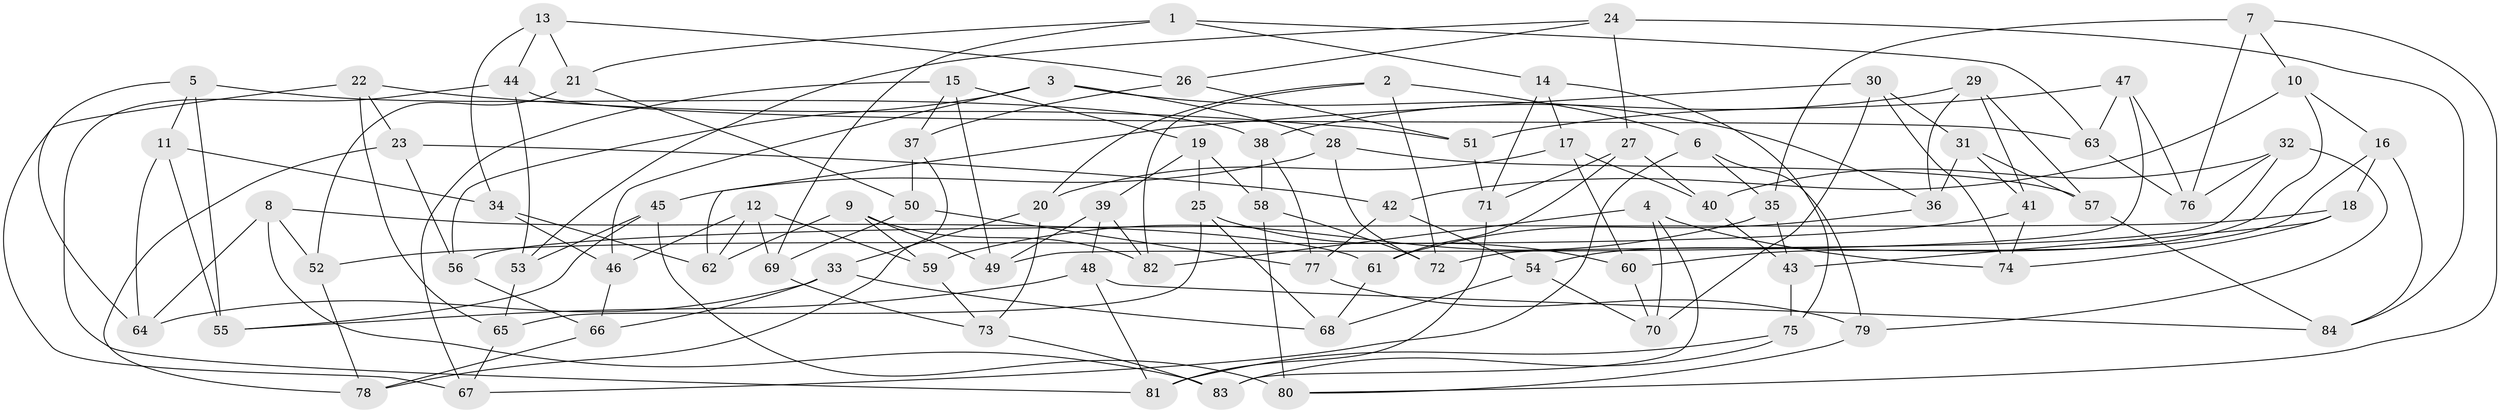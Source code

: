 // Generated by graph-tools (version 1.1) at 2025/59/03/09/25 04:59:19]
// undirected, 84 vertices, 168 edges
graph export_dot {
graph [start="1"]
  node [color=gray90,style=filled];
  1;
  2;
  3;
  4;
  5;
  6;
  7;
  8;
  9;
  10;
  11;
  12;
  13;
  14;
  15;
  16;
  17;
  18;
  19;
  20;
  21;
  22;
  23;
  24;
  25;
  26;
  27;
  28;
  29;
  30;
  31;
  32;
  33;
  34;
  35;
  36;
  37;
  38;
  39;
  40;
  41;
  42;
  43;
  44;
  45;
  46;
  47;
  48;
  49;
  50;
  51;
  52;
  53;
  54;
  55;
  56;
  57;
  58;
  59;
  60;
  61;
  62;
  63;
  64;
  65;
  66;
  67;
  68;
  69;
  70;
  71;
  72;
  73;
  74;
  75;
  76;
  77;
  78;
  79;
  80;
  81;
  82;
  83;
  84;
  1 -- 21;
  1 -- 69;
  1 -- 63;
  1 -- 14;
  2 -- 82;
  2 -- 20;
  2 -- 72;
  2 -- 6;
  3 -- 56;
  3 -- 36;
  3 -- 28;
  3 -- 46;
  4 -- 83;
  4 -- 74;
  4 -- 82;
  4 -- 70;
  5 -- 64;
  5 -- 11;
  5 -- 55;
  5 -- 38;
  6 -- 35;
  6 -- 67;
  6 -- 79;
  7 -- 10;
  7 -- 35;
  7 -- 76;
  7 -- 80;
  8 -- 64;
  8 -- 61;
  8 -- 52;
  8 -- 83;
  9 -- 82;
  9 -- 62;
  9 -- 59;
  9 -- 49;
  10 -- 42;
  10 -- 16;
  10 -- 54;
  11 -- 34;
  11 -- 64;
  11 -- 55;
  12 -- 62;
  12 -- 59;
  12 -- 69;
  12 -- 46;
  13 -- 34;
  13 -- 44;
  13 -- 26;
  13 -- 21;
  14 -- 17;
  14 -- 75;
  14 -- 71;
  15 -- 67;
  15 -- 49;
  15 -- 37;
  15 -- 19;
  16 -- 18;
  16 -- 84;
  16 -- 60;
  17 -- 60;
  17 -- 20;
  17 -- 40;
  18 -- 56;
  18 -- 43;
  18 -- 74;
  19 -- 25;
  19 -- 58;
  19 -- 39;
  20 -- 33;
  20 -- 73;
  21 -- 52;
  21 -- 50;
  22 -- 65;
  22 -- 51;
  22 -- 23;
  22 -- 67;
  23 -- 42;
  23 -- 78;
  23 -- 56;
  24 -- 26;
  24 -- 27;
  24 -- 53;
  24 -- 84;
  25 -- 60;
  25 -- 65;
  25 -- 68;
  26 -- 37;
  26 -- 51;
  27 -- 40;
  27 -- 71;
  27 -- 61;
  28 -- 57;
  28 -- 72;
  28 -- 45;
  29 -- 57;
  29 -- 41;
  29 -- 36;
  29 -- 38;
  30 -- 62;
  30 -- 74;
  30 -- 70;
  30 -- 31;
  31 -- 41;
  31 -- 57;
  31 -- 36;
  32 -- 40;
  32 -- 76;
  32 -- 79;
  32 -- 72;
  33 -- 68;
  33 -- 66;
  33 -- 64;
  34 -- 62;
  34 -- 46;
  35 -- 43;
  35 -- 59;
  36 -- 61;
  37 -- 50;
  37 -- 78;
  38 -- 77;
  38 -- 58;
  39 -- 49;
  39 -- 48;
  39 -- 82;
  40 -- 43;
  41 -- 52;
  41 -- 74;
  42 -- 77;
  42 -- 54;
  43 -- 75;
  44 -- 53;
  44 -- 81;
  44 -- 63;
  45 -- 53;
  45 -- 55;
  45 -- 80;
  46 -- 66;
  47 -- 49;
  47 -- 76;
  47 -- 63;
  47 -- 51;
  48 -- 84;
  48 -- 55;
  48 -- 81;
  50 -- 77;
  50 -- 69;
  51 -- 71;
  52 -- 78;
  53 -- 65;
  54 -- 70;
  54 -- 68;
  56 -- 66;
  57 -- 84;
  58 -- 72;
  58 -- 80;
  59 -- 73;
  60 -- 70;
  61 -- 68;
  63 -- 76;
  65 -- 67;
  66 -- 78;
  69 -- 73;
  71 -- 81;
  73 -- 83;
  75 -- 83;
  75 -- 81;
  77 -- 79;
  79 -- 80;
}
